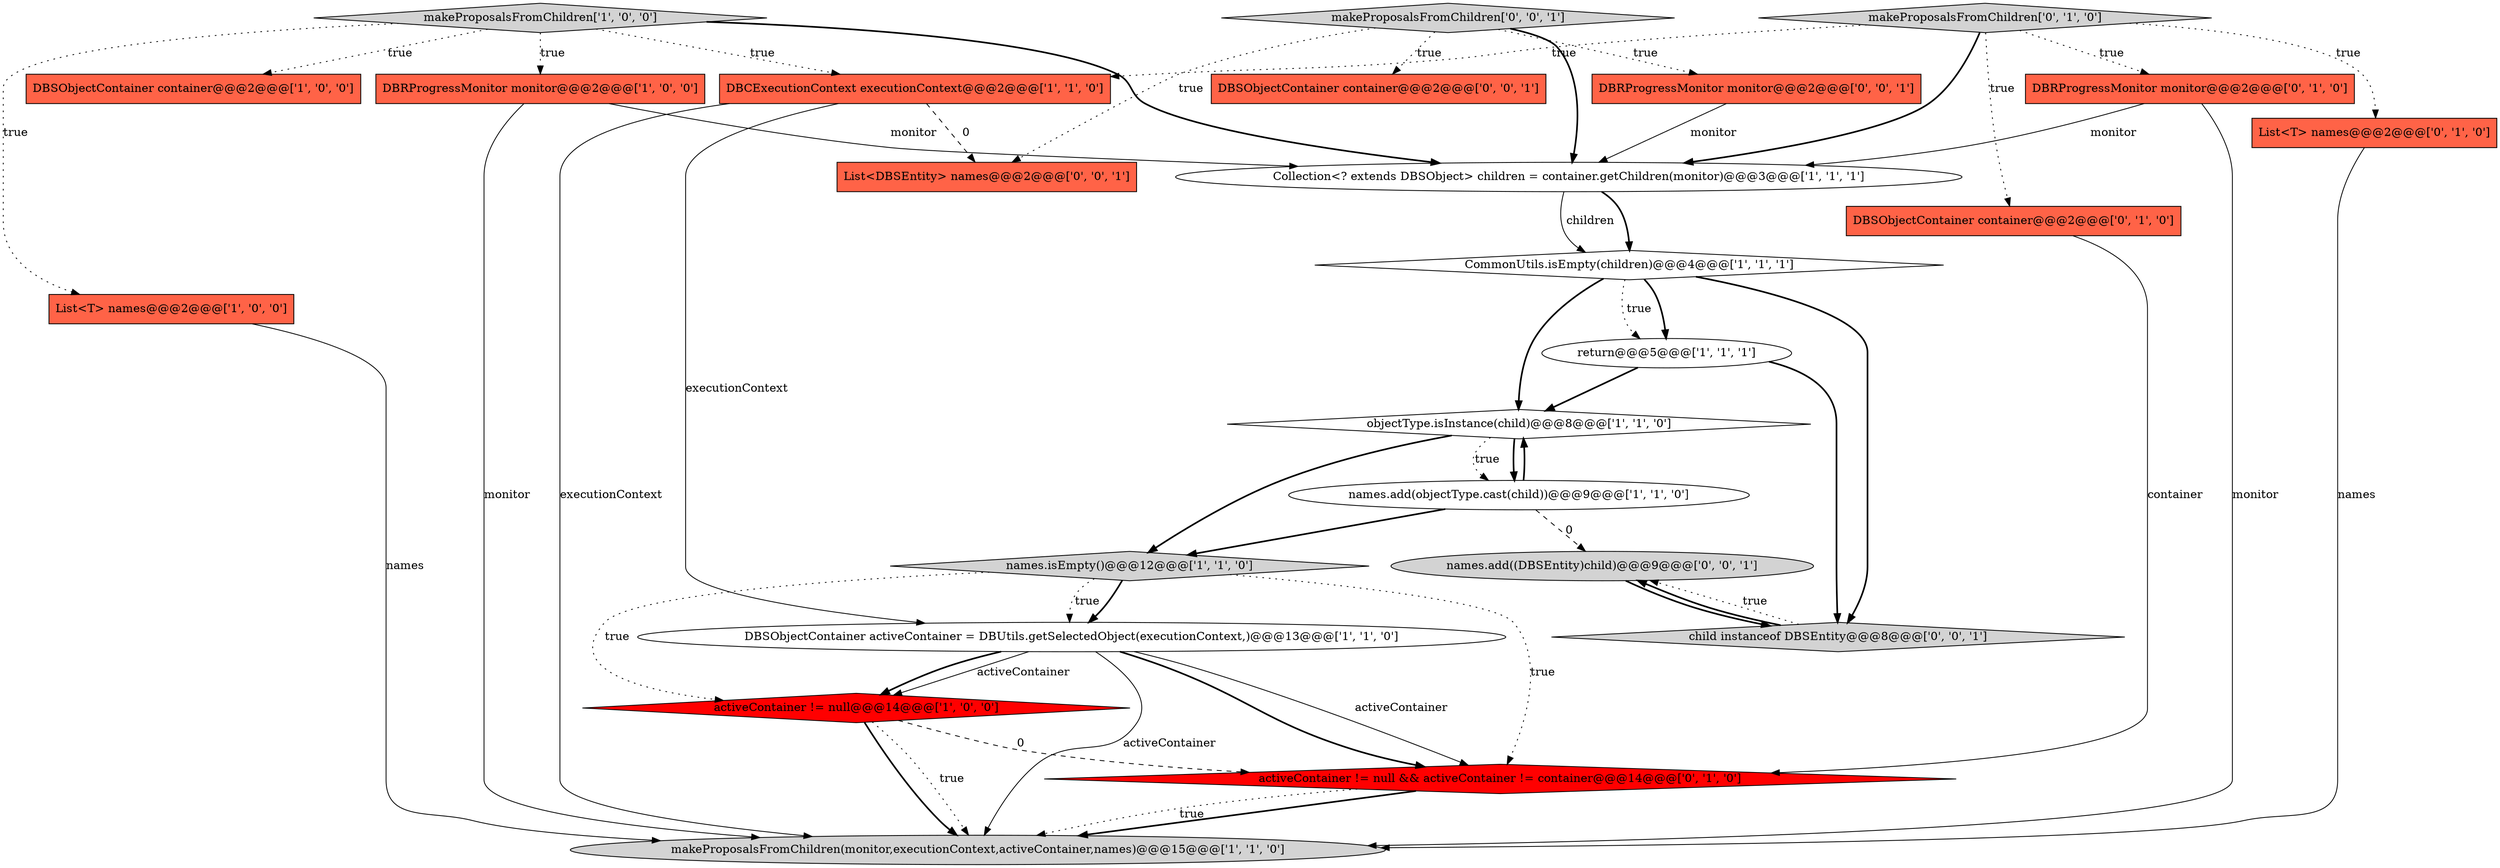 digraph {
4 [style = filled, label = "DBSObjectContainer container@@@2@@@['1', '0', '0']", fillcolor = tomato, shape = box image = "AAA0AAABBB1BBB"];
17 [style = filled, label = "activeContainer != null && activeContainer != container@@@14@@@['0', '1', '0']", fillcolor = red, shape = diamond image = "AAA1AAABBB2BBB"];
0 [style = filled, label = "objectType.isInstance(child)@@@8@@@['1', '1', '0']", fillcolor = white, shape = diamond image = "AAA0AAABBB1BBB"];
15 [style = filled, label = "DBSObjectContainer container@@@2@@@['0', '1', '0']", fillcolor = tomato, shape = box image = "AAA0AAABBB2BBB"];
13 [style = filled, label = "DBCExecutionContext executionContext@@@2@@@['1', '1', '0']", fillcolor = tomato, shape = box image = "AAA0AAABBB1BBB"];
8 [style = filled, label = "CommonUtils.isEmpty(children)@@@4@@@['1', '1', '1']", fillcolor = white, shape = diamond image = "AAA0AAABBB1BBB"];
6 [style = filled, label = "DBRProgressMonitor monitor@@@2@@@['1', '0', '0']", fillcolor = tomato, shape = box image = "AAA0AAABBB1BBB"];
9 [style = filled, label = "names.isEmpty()@@@12@@@['1', '1', '0']", fillcolor = lightgray, shape = diamond image = "AAA0AAABBB1BBB"];
5 [style = filled, label = "Collection<? extends DBSObject> children = container.getChildren(monitor)@@@3@@@['1', '1', '1']", fillcolor = white, shape = ellipse image = "AAA0AAABBB1BBB"];
23 [style = filled, label = "List<DBSEntity> names@@@2@@@['0', '0', '1']", fillcolor = tomato, shape = box image = "AAA0AAABBB3BBB"];
12 [style = filled, label = "names.add(objectType.cast(child))@@@9@@@['1', '1', '0']", fillcolor = white, shape = ellipse image = "AAA0AAABBB1BBB"];
2 [style = filled, label = "activeContainer != null@@@14@@@['1', '0', '0']", fillcolor = red, shape = diamond image = "AAA1AAABBB1BBB"];
20 [style = filled, label = "child instanceof DBSEntity@@@8@@@['0', '0', '1']", fillcolor = lightgray, shape = diamond image = "AAA0AAABBB3BBB"];
7 [style = filled, label = "DBSObjectContainer activeContainer = DBUtils.getSelectedObject(executionContext,)@@@13@@@['1', '1', '0']", fillcolor = white, shape = ellipse image = "AAA0AAABBB1BBB"];
21 [style = filled, label = "names.add((DBSEntity)child)@@@9@@@['0', '0', '1']", fillcolor = lightgray, shape = ellipse image = "AAA0AAABBB3BBB"];
18 [style = filled, label = "List<T> names@@@2@@@['0', '1', '0']", fillcolor = tomato, shape = box image = "AAA0AAABBB2BBB"];
1 [style = filled, label = "makeProposalsFromChildren(monitor,executionContext,activeContainer,names)@@@15@@@['1', '1', '0']", fillcolor = lightgray, shape = ellipse image = "AAA0AAABBB1BBB"];
14 [style = filled, label = "DBRProgressMonitor monitor@@@2@@@['0', '1', '0']", fillcolor = tomato, shape = box image = "AAA0AAABBB2BBB"];
3 [style = filled, label = "return@@@5@@@['1', '1', '1']", fillcolor = white, shape = ellipse image = "AAA0AAABBB1BBB"];
16 [style = filled, label = "makeProposalsFromChildren['0', '1', '0']", fillcolor = lightgray, shape = diamond image = "AAA0AAABBB2BBB"];
19 [style = filled, label = "DBSObjectContainer container@@@2@@@['0', '0', '1']", fillcolor = tomato, shape = box image = "AAA0AAABBB3BBB"];
10 [style = filled, label = "List<T> names@@@2@@@['1', '0', '0']", fillcolor = tomato, shape = box image = "AAA0AAABBB1BBB"];
24 [style = filled, label = "makeProposalsFromChildren['0', '0', '1']", fillcolor = lightgray, shape = diamond image = "AAA0AAABBB3BBB"];
22 [style = filled, label = "DBRProgressMonitor monitor@@@2@@@['0', '0', '1']", fillcolor = tomato, shape = box image = "AAA0AAABBB3BBB"];
11 [style = filled, label = "makeProposalsFromChildren['1', '0', '0']", fillcolor = lightgray, shape = diamond image = "AAA0AAABBB1BBB"];
5->8 [style = bold, label=""];
0->12 [style = dotted, label="true"];
0->9 [style = bold, label=""];
7->17 [style = bold, label=""];
17->1 [style = bold, label=""];
16->13 [style = dotted, label="true"];
7->17 [style = solid, label="activeContainer"];
2->1 [style = bold, label=""];
15->17 [style = solid, label="container"];
11->10 [style = dotted, label="true"];
17->1 [style = dotted, label="true"];
0->12 [style = bold, label=""];
9->17 [style = dotted, label="true"];
8->3 [style = bold, label=""];
14->1 [style = solid, label="monitor"];
20->21 [style = dotted, label="true"];
18->1 [style = solid, label="names"];
11->13 [style = dotted, label="true"];
11->4 [style = dotted, label="true"];
9->7 [style = bold, label=""];
12->9 [style = bold, label=""];
2->17 [style = dashed, label="0"];
12->0 [style = bold, label=""];
13->23 [style = dashed, label="0"];
6->1 [style = solid, label="monitor"];
8->3 [style = dotted, label="true"];
3->0 [style = bold, label=""];
24->5 [style = bold, label=""];
22->5 [style = solid, label="monitor"];
6->5 [style = solid, label="monitor"];
13->1 [style = solid, label="executionContext"];
12->21 [style = dashed, label="0"];
20->21 [style = bold, label=""];
8->0 [style = bold, label=""];
11->5 [style = bold, label=""];
3->20 [style = bold, label=""];
5->8 [style = solid, label="children"];
8->20 [style = bold, label=""];
21->20 [style = bold, label=""];
24->23 [style = dotted, label="true"];
7->1 [style = solid, label="activeContainer"];
2->1 [style = dotted, label="true"];
7->2 [style = bold, label=""];
11->6 [style = dotted, label="true"];
9->2 [style = dotted, label="true"];
24->22 [style = dotted, label="true"];
16->14 [style = dotted, label="true"];
16->5 [style = bold, label=""];
24->19 [style = dotted, label="true"];
13->7 [style = solid, label="executionContext"];
9->7 [style = dotted, label="true"];
14->5 [style = solid, label="monitor"];
7->2 [style = solid, label="activeContainer"];
16->15 [style = dotted, label="true"];
10->1 [style = solid, label="names"];
16->18 [style = dotted, label="true"];
}
